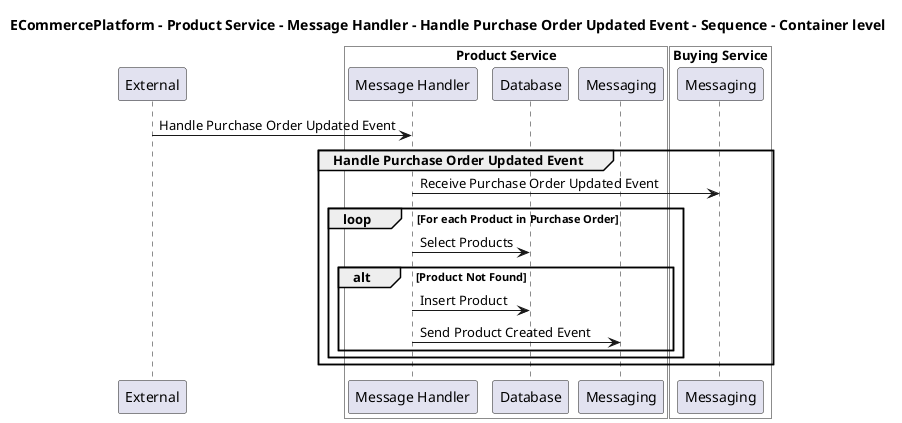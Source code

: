 @startuml

title ECommercePlatform - Product Service - Message Handler - Handle Purchase Order Updated Event - Sequence - Container level

participant "External" as C4InterFlow.SoftwareSystems.ExternalSystem

box "Product Service" #White
    participant "Message Handler" as ECommercePlatform.SoftwareSystems.ProductService.Containers.MessageHandler
    participant "Database" as ECommercePlatform.SoftwareSystems.ProductService.Containers.Database
    participant "Messaging" as ECommercePlatform.SoftwareSystems.ProductService.Containers.Messaging
end box


box "Buying Service" #White
    participant "Messaging" as ECommercePlatform.SoftwareSystems.BuyingService.Containers.Messaging
end box


C4InterFlow.SoftwareSystems.ExternalSystem -> ECommercePlatform.SoftwareSystems.ProductService.Containers.MessageHandler : Handle Purchase Order Updated Event
group Handle Purchase Order Updated Event
ECommercePlatform.SoftwareSystems.ProductService.Containers.MessageHandler -> ECommercePlatform.SoftwareSystems.BuyingService.Containers.Messaging : Receive Purchase Order Updated Event
loop For each Product in Purchase Order
ECommercePlatform.SoftwareSystems.ProductService.Containers.MessageHandler -> ECommercePlatform.SoftwareSystems.ProductService.Containers.Database : Select Products
alt Product Not Found
ECommercePlatform.SoftwareSystems.ProductService.Containers.MessageHandler -> ECommercePlatform.SoftwareSystems.ProductService.Containers.Database : Insert Product
ECommercePlatform.SoftwareSystems.ProductService.Containers.MessageHandler -> ECommercePlatform.SoftwareSystems.ProductService.Containers.Messaging : Send Product Created Event
end
end
end


@enduml

